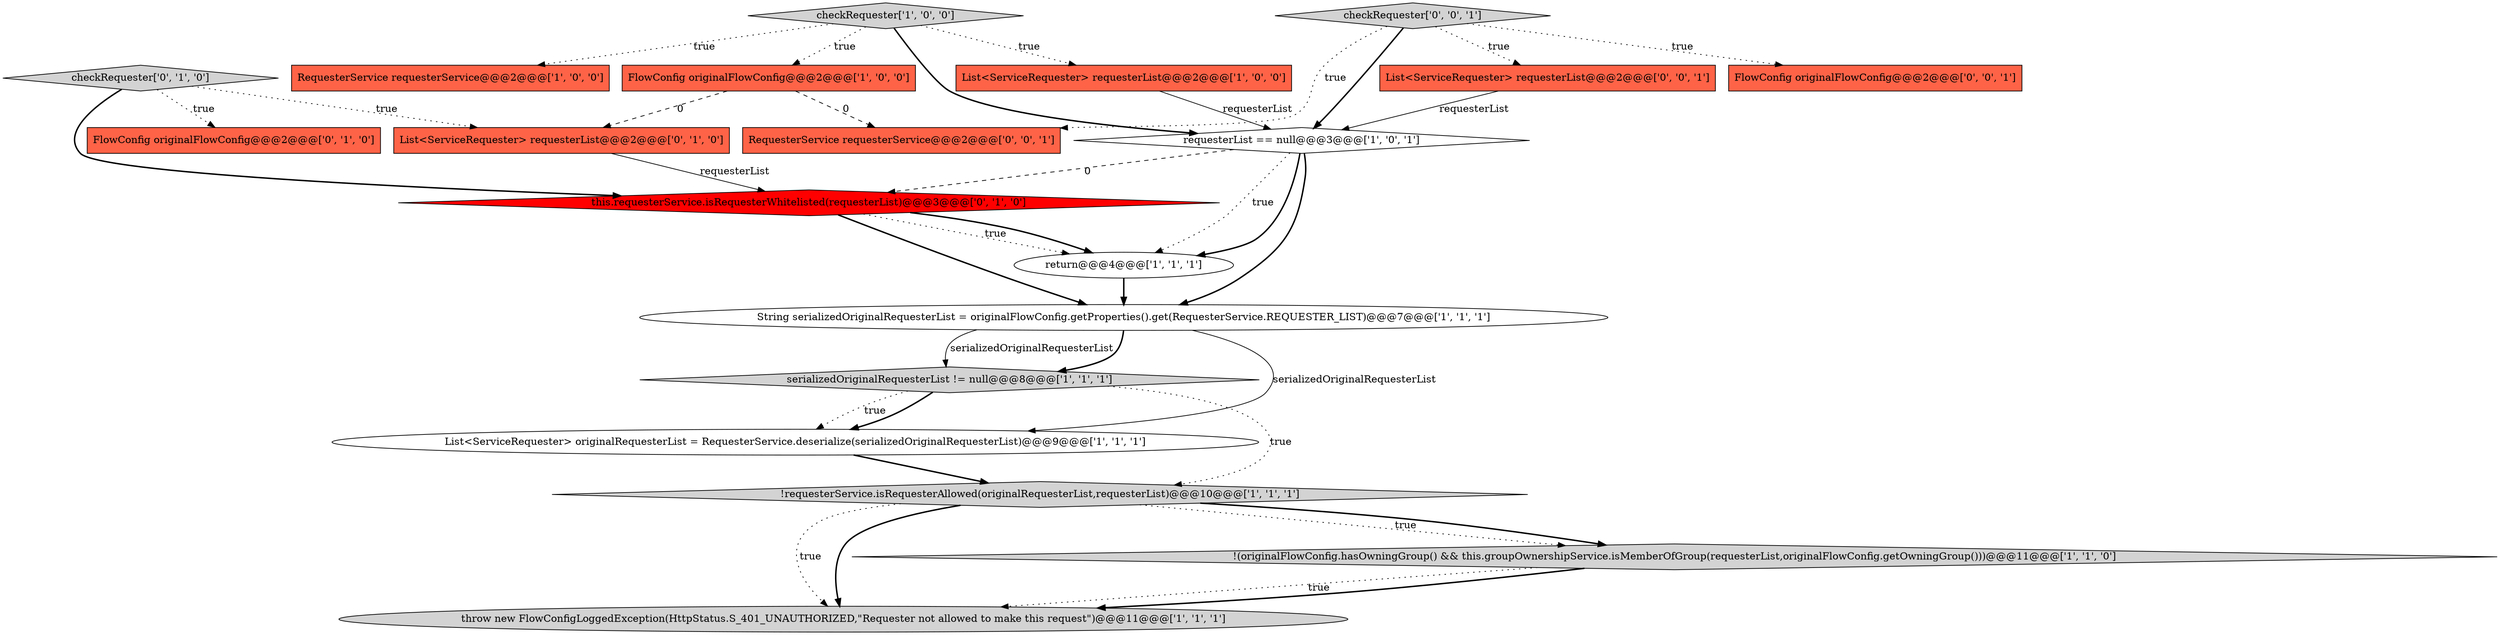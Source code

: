 digraph {
1 [style = filled, label = "throw new FlowConfigLoggedException(HttpStatus.S_401_UNAUTHORIZED,\"Requester not allowed to make this request\")@@@11@@@['1', '1', '1']", fillcolor = lightgray, shape = ellipse image = "AAA0AAABBB1BBB"];
10 [style = filled, label = "requesterList == null@@@3@@@['1', '0', '1']", fillcolor = white, shape = diamond image = "AAA0AAABBB1BBB"];
9 [style = filled, label = "!requesterService.isRequesterAllowed(originalRequesterList,requesterList)@@@10@@@['1', '1', '1']", fillcolor = lightgray, shape = diamond image = "AAA0AAABBB1BBB"];
14 [style = filled, label = "List<ServiceRequester> requesterList@@@2@@@['0', '1', '0']", fillcolor = tomato, shape = box image = "AAA1AAABBB2BBB"];
6 [style = filled, label = "!(originalFlowConfig.hasOwningGroup() && this.groupOwnershipService.isMemberOfGroup(requesterList,originalFlowConfig.getOwningGroup()))@@@11@@@['1', '1', '0']", fillcolor = lightgray, shape = diamond image = "AAA0AAABBB1BBB"];
11 [style = filled, label = "FlowConfig originalFlowConfig@@@2@@@['1', '0', '0']", fillcolor = tomato, shape = box image = "AAA1AAABBB1BBB"];
2 [style = filled, label = "checkRequester['1', '0', '0']", fillcolor = lightgray, shape = diamond image = "AAA0AAABBB1BBB"];
12 [style = filled, label = "FlowConfig originalFlowConfig@@@2@@@['0', '1', '0']", fillcolor = tomato, shape = box image = "AAA0AAABBB2BBB"];
8 [style = filled, label = "List<ServiceRequester> originalRequesterList = RequesterService.deserialize(serializedOriginalRequesterList)@@@9@@@['1', '1', '1']", fillcolor = white, shape = ellipse image = "AAA0AAABBB1BBB"];
4 [style = filled, label = "String serializedOriginalRequesterList = originalFlowConfig.getProperties().get(RequesterService.REQUESTER_LIST)@@@7@@@['1', '1', '1']", fillcolor = white, shape = ellipse image = "AAA0AAABBB1BBB"];
16 [style = filled, label = "checkRequester['0', '0', '1']", fillcolor = lightgray, shape = diamond image = "AAA0AAABBB3BBB"];
3 [style = filled, label = "List<ServiceRequester> requesterList@@@2@@@['1', '0', '0']", fillcolor = tomato, shape = box image = "AAA0AAABBB1BBB"];
15 [style = filled, label = "checkRequester['0', '1', '0']", fillcolor = lightgray, shape = diamond image = "AAA0AAABBB2BBB"];
19 [style = filled, label = "RequesterService requesterService@@@2@@@['0', '0', '1']", fillcolor = tomato, shape = box image = "AAA0AAABBB3BBB"];
17 [style = filled, label = "FlowConfig originalFlowConfig@@@2@@@['0', '0', '1']", fillcolor = tomato, shape = box image = "AAA0AAABBB3BBB"];
18 [style = filled, label = "List<ServiceRequester> requesterList@@@2@@@['0', '0', '1']", fillcolor = tomato, shape = box image = "AAA0AAABBB3BBB"];
0 [style = filled, label = "return@@@4@@@['1', '1', '1']", fillcolor = white, shape = ellipse image = "AAA0AAABBB1BBB"];
7 [style = filled, label = "serializedOriginalRequesterList != null@@@8@@@['1', '1', '1']", fillcolor = lightgray, shape = diamond image = "AAA0AAABBB1BBB"];
13 [style = filled, label = "this.requesterService.isRequesterWhitelisted(requesterList)@@@3@@@['0', '1', '0']", fillcolor = red, shape = diamond image = "AAA1AAABBB2BBB"];
5 [style = filled, label = "RequesterService requesterService@@@2@@@['1', '0', '0']", fillcolor = tomato, shape = box image = "AAA0AAABBB1BBB"];
2->3 [style = dotted, label="true"];
4->8 [style = solid, label="serializedOriginalRequesterList"];
18->10 [style = solid, label="requesterList"];
16->19 [style = dotted, label="true"];
15->13 [style = bold, label=""];
4->7 [style = solid, label="serializedOriginalRequesterList"];
16->10 [style = bold, label=""];
16->17 [style = dotted, label="true"];
6->1 [style = dotted, label="true"];
7->9 [style = dotted, label="true"];
10->13 [style = dashed, label="0"];
15->14 [style = dotted, label="true"];
9->6 [style = dotted, label="true"];
7->8 [style = bold, label=""];
2->10 [style = bold, label=""];
4->7 [style = bold, label=""];
9->6 [style = bold, label=""];
14->13 [style = solid, label="requesterList"];
2->11 [style = dotted, label="true"];
3->10 [style = solid, label="requesterList"];
6->1 [style = bold, label=""];
13->0 [style = dotted, label="true"];
0->4 [style = bold, label=""];
11->19 [style = dashed, label="0"];
11->14 [style = dashed, label="0"];
10->0 [style = bold, label=""];
9->1 [style = dotted, label="true"];
8->9 [style = bold, label=""];
10->4 [style = bold, label=""];
15->12 [style = dotted, label="true"];
10->0 [style = dotted, label="true"];
2->5 [style = dotted, label="true"];
9->1 [style = bold, label=""];
7->8 [style = dotted, label="true"];
13->0 [style = bold, label=""];
13->4 [style = bold, label=""];
16->18 [style = dotted, label="true"];
}
